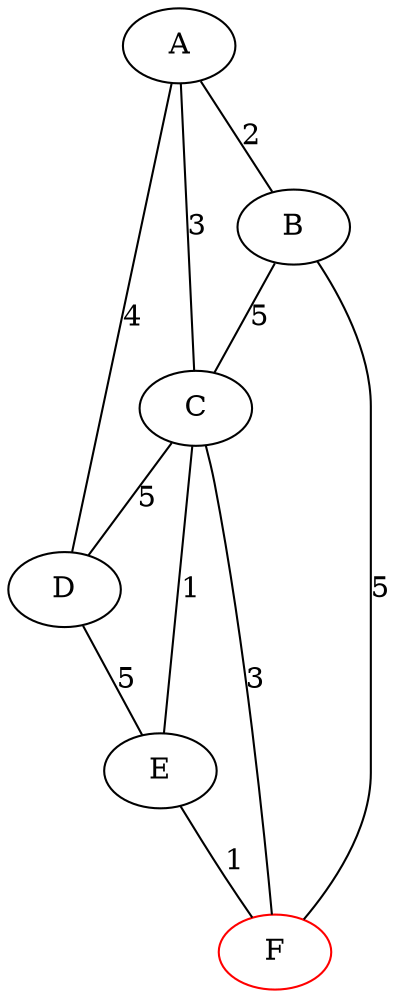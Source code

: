 digraph g{
	edge [arrowhead=none];
	E->F [label=1];
	D->E [label=5];
	C->D [label=5];
	C->F [label=3];
	C->E [label=1];
	B->F [label=5];
	B->C [label=5];
	A->B [label=2];
	A->C [label=3];
	A->D [label=4];
	F [color = red];
}
